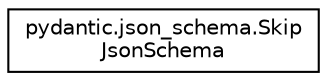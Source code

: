 digraph "Graphical Class Hierarchy"
{
 // LATEX_PDF_SIZE
  edge [fontname="Helvetica",fontsize="10",labelfontname="Helvetica",labelfontsize="10"];
  node [fontname="Helvetica",fontsize="10",shape=record];
  rankdir="LR";
  Node0 [label="pydantic.json_schema.Skip\lJsonSchema",height=0.2,width=0.4,color="black", fillcolor="white", style="filled",URL="$classpydantic_1_1json__schema_1_1SkipJsonSchema.html",tooltip="!! abstract \"Usage Documentation\" SkipJsonSchema Annotation"];
}

